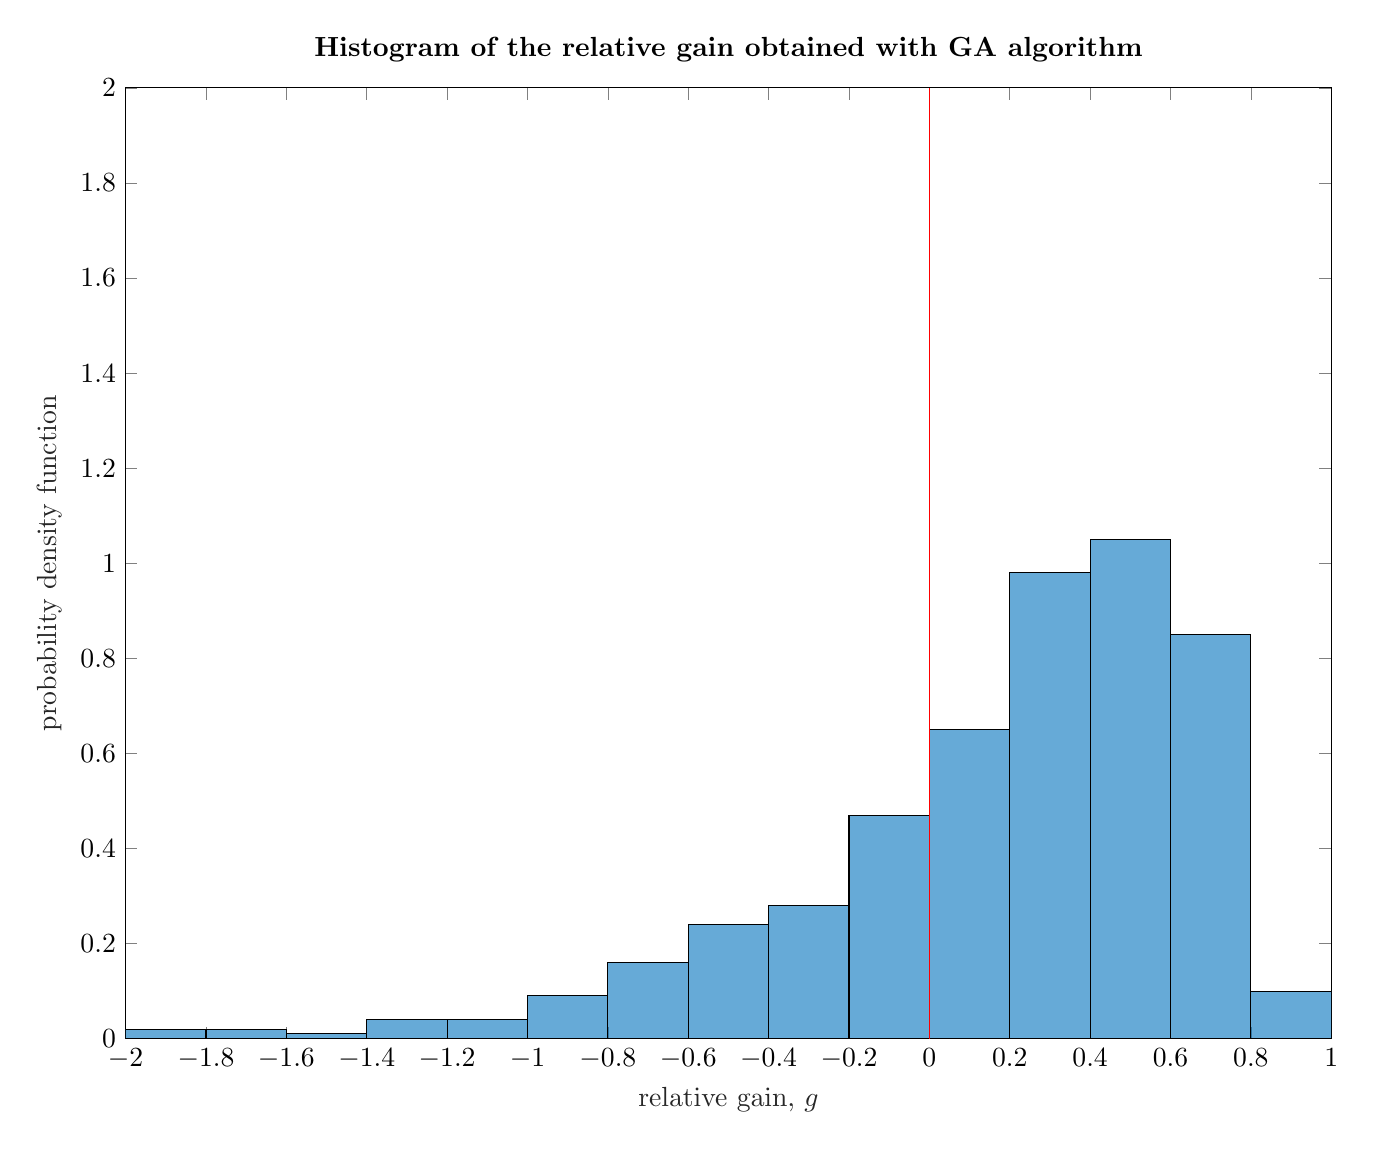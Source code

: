 % This file was created by matlab2tikz.
%
%The latest updates can be retrieved from
%  http://www.mathworks.com/matlabcentral/fileexchange/22022-matlab2tikz-matlab2tikz
%where you can also make suggestions and rate matlab2tikz.
%
\definecolor{mycolor1}{rgb}{0.0,0.447,0.741}%
%
\begin{tikzpicture}

\begin{axis}[%
width=6.028in,
height=4.754in,
at={(1.011in,0.642in)},
scale only axis,
xmin=-2,
xmax=1,
xlabel style={font=\color{white!15!black}},
xlabel={relative gain, $g$},
ymin=0,
ymax=2,
ylabel style={font=\color{white!15!black}},
ylabel={probability density function},
axis background/.style={fill=white},
title style={font=\bfseries},
title={Histogram of the relative gain obtained with GA algorithm}
]
\addplot[ybar interval, fill=mycolor1, fill opacity=0.6, draw=black, area legend] table[row sep=crcr] {%
x	y\\
-2	0.02\\
-1.8	0.02\\
-1.6	0.01\\
-1.4	0.04\\
-1.2	0.04\\
-1	0.09\\
-0.8	0.16\\
-0.6	0.24\\
-0.4	0.28\\
-0.2	0.47\\
0	0.65\\
0.2	0.98\\
0.4	1.05\\
0.6	0.85\\
0.8	0.1\\
1	0.1\\
};
\addplot [color=red, forget plot]
  table[row sep=crcr]{%
0	0\\
0	2\\
};
\end{axis}
\end{tikzpicture}%